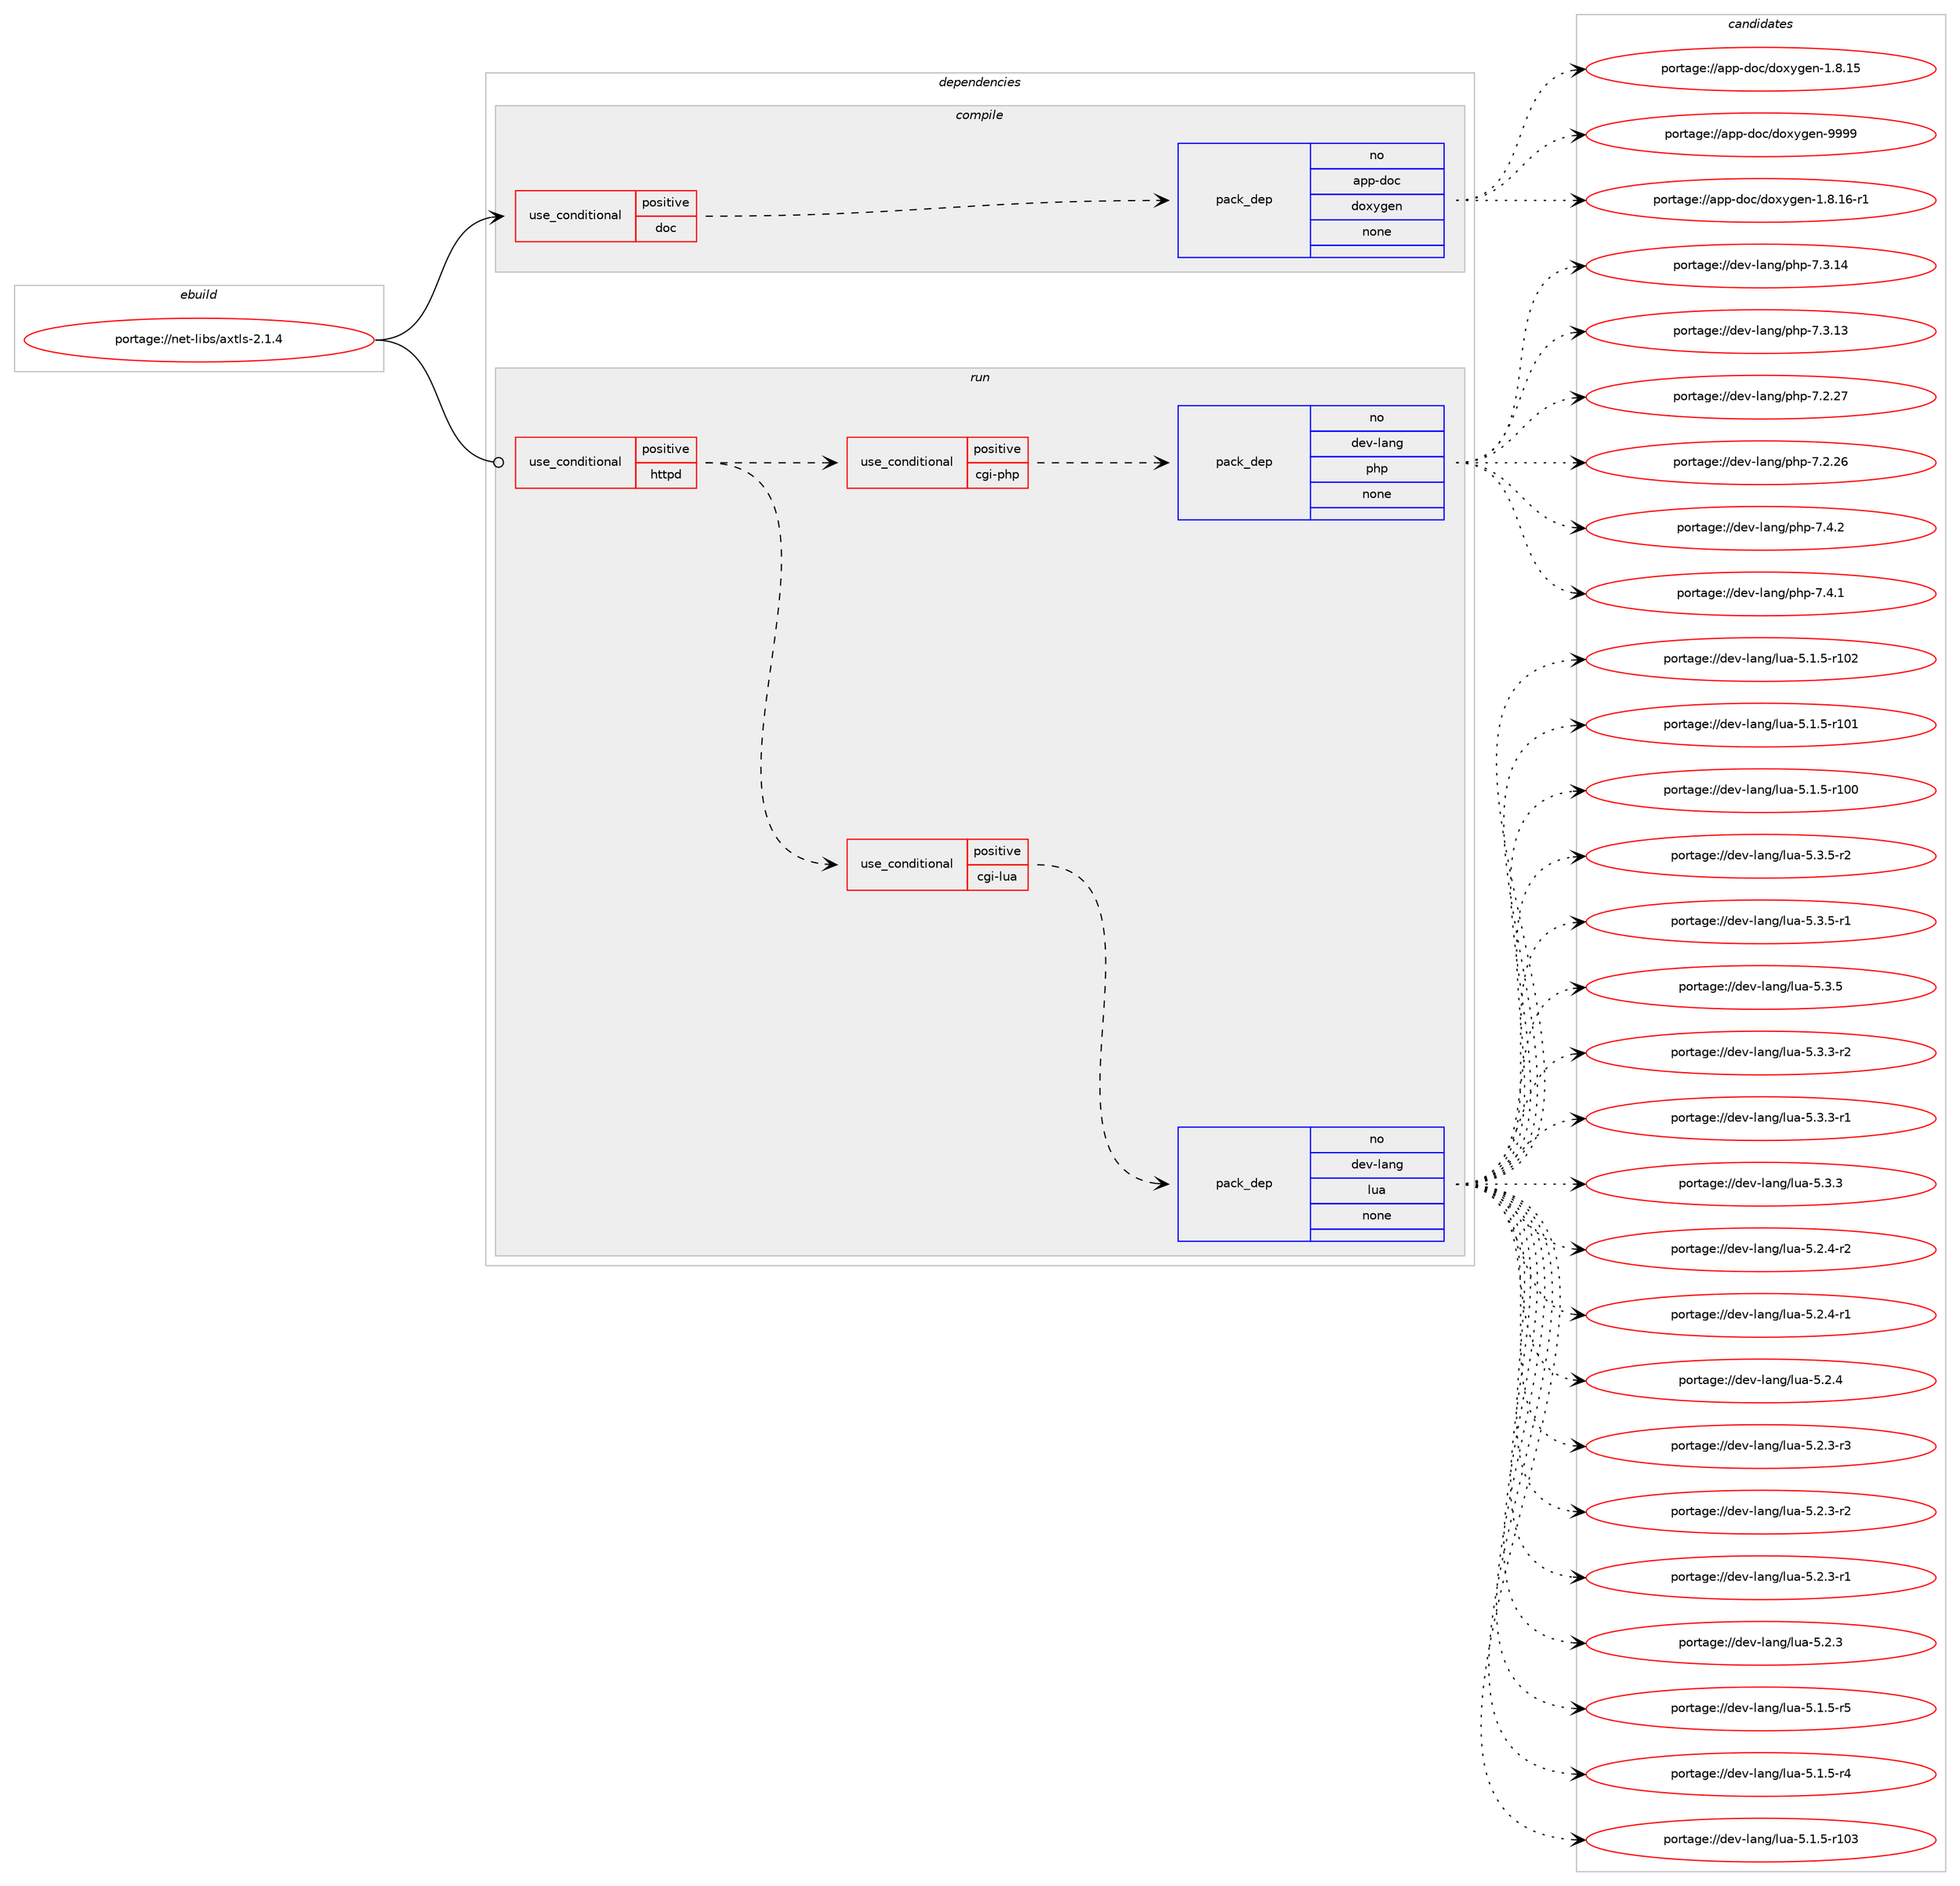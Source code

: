 digraph prolog {

# *************
# Graph options
# *************

newrank=true;
concentrate=true;
compound=true;
graph [rankdir=LR,fontname=Helvetica,fontsize=10,ranksep=1.5];#, ranksep=2.5, nodesep=0.2];
edge  [arrowhead=vee];
node  [fontname=Helvetica,fontsize=10];

# **********
# The ebuild
# **********

subgraph cluster_leftcol {
color=gray;
rank=same;
label=<<i>ebuild</i>>;
id [label="portage://net-libs/axtls-2.1.4", color=red, width=4, href="../net-libs/axtls-2.1.4.svg"];
}

# ****************
# The dependencies
# ****************

subgraph cluster_midcol {
color=gray;
label=<<i>dependencies</i>>;
subgraph cluster_compile {
fillcolor="#eeeeee";
style=filled;
label=<<i>compile</i>>;
subgraph cond30057 {
dependency139385 [label=<<TABLE BORDER="0" CELLBORDER="1" CELLSPACING="0" CELLPADDING="4"><TR><TD ROWSPAN="3" CELLPADDING="10">use_conditional</TD></TR><TR><TD>positive</TD></TR><TR><TD>doc</TD></TR></TABLE>>, shape=none, color=red];
subgraph pack107019 {
dependency139386 [label=<<TABLE BORDER="0" CELLBORDER="1" CELLSPACING="0" CELLPADDING="4" WIDTH="220"><TR><TD ROWSPAN="6" CELLPADDING="30">pack_dep</TD></TR><TR><TD WIDTH="110">no</TD></TR><TR><TD>app-doc</TD></TR><TR><TD>doxygen</TD></TR><TR><TD>none</TD></TR><TR><TD></TD></TR></TABLE>>, shape=none, color=blue];
}
dependency139385:e -> dependency139386:w [weight=20,style="dashed",arrowhead="vee"];
}
id:e -> dependency139385:w [weight=20,style="solid",arrowhead="vee"];
}
subgraph cluster_compileandrun {
fillcolor="#eeeeee";
style=filled;
label=<<i>compile and run</i>>;
}
subgraph cluster_run {
fillcolor="#eeeeee";
style=filled;
label=<<i>run</i>>;
subgraph cond30058 {
dependency139387 [label=<<TABLE BORDER="0" CELLBORDER="1" CELLSPACING="0" CELLPADDING="4"><TR><TD ROWSPAN="3" CELLPADDING="10">use_conditional</TD></TR><TR><TD>positive</TD></TR><TR><TD>httpd</TD></TR></TABLE>>, shape=none, color=red];
subgraph cond30059 {
dependency139388 [label=<<TABLE BORDER="0" CELLBORDER="1" CELLSPACING="0" CELLPADDING="4"><TR><TD ROWSPAN="3" CELLPADDING="10">use_conditional</TD></TR><TR><TD>positive</TD></TR><TR><TD>cgi-lua</TD></TR></TABLE>>, shape=none, color=red];
subgraph pack107020 {
dependency139389 [label=<<TABLE BORDER="0" CELLBORDER="1" CELLSPACING="0" CELLPADDING="4" WIDTH="220"><TR><TD ROWSPAN="6" CELLPADDING="30">pack_dep</TD></TR><TR><TD WIDTH="110">no</TD></TR><TR><TD>dev-lang</TD></TR><TR><TD>lua</TD></TR><TR><TD>none</TD></TR><TR><TD></TD></TR></TABLE>>, shape=none, color=blue];
}
dependency139388:e -> dependency139389:w [weight=20,style="dashed",arrowhead="vee"];
}
dependency139387:e -> dependency139388:w [weight=20,style="dashed",arrowhead="vee"];
subgraph cond30060 {
dependency139390 [label=<<TABLE BORDER="0" CELLBORDER="1" CELLSPACING="0" CELLPADDING="4"><TR><TD ROWSPAN="3" CELLPADDING="10">use_conditional</TD></TR><TR><TD>positive</TD></TR><TR><TD>cgi-php</TD></TR></TABLE>>, shape=none, color=red];
subgraph pack107021 {
dependency139391 [label=<<TABLE BORDER="0" CELLBORDER="1" CELLSPACING="0" CELLPADDING="4" WIDTH="220"><TR><TD ROWSPAN="6" CELLPADDING="30">pack_dep</TD></TR><TR><TD WIDTH="110">no</TD></TR><TR><TD>dev-lang</TD></TR><TR><TD>php</TD></TR><TR><TD>none</TD></TR><TR><TD></TD></TR></TABLE>>, shape=none, color=blue];
}
dependency139390:e -> dependency139391:w [weight=20,style="dashed",arrowhead="vee"];
}
dependency139387:e -> dependency139390:w [weight=20,style="dashed",arrowhead="vee"];
}
id:e -> dependency139387:w [weight=20,style="solid",arrowhead="odot"];
}
}

# **************
# The candidates
# **************

subgraph cluster_choices {
rank=same;
color=gray;
label=<<i>candidates</i>>;

subgraph choice107019 {
color=black;
nodesep=1;
choice971121124510011199471001111201211031011104557575757 [label="portage://app-doc/doxygen-9999", color=red, width=4,href="../app-doc/doxygen-9999.svg"];
choice97112112451001119947100111120121103101110454946564649544511449 [label="portage://app-doc/doxygen-1.8.16-r1", color=red, width=4,href="../app-doc/doxygen-1.8.16-r1.svg"];
choice9711211245100111994710011112012110310111045494656464953 [label="portage://app-doc/doxygen-1.8.15", color=red, width=4,href="../app-doc/doxygen-1.8.15.svg"];
dependency139386:e -> choice971121124510011199471001111201211031011104557575757:w [style=dotted,weight="100"];
dependency139386:e -> choice97112112451001119947100111120121103101110454946564649544511449:w [style=dotted,weight="100"];
dependency139386:e -> choice9711211245100111994710011112012110310111045494656464953:w [style=dotted,weight="100"];
}
subgraph choice107020 {
color=black;
nodesep=1;
choice100101118451089711010347108117974553465146534511450 [label="portage://dev-lang/lua-5.3.5-r2", color=red, width=4,href="../dev-lang/lua-5.3.5-r2.svg"];
choice100101118451089711010347108117974553465146534511449 [label="portage://dev-lang/lua-5.3.5-r1", color=red, width=4,href="../dev-lang/lua-5.3.5-r1.svg"];
choice10010111845108971101034710811797455346514653 [label="portage://dev-lang/lua-5.3.5", color=red, width=4,href="../dev-lang/lua-5.3.5.svg"];
choice100101118451089711010347108117974553465146514511450 [label="portage://dev-lang/lua-5.3.3-r2", color=red, width=4,href="../dev-lang/lua-5.3.3-r2.svg"];
choice100101118451089711010347108117974553465146514511449 [label="portage://dev-lang/lua-5.3.3-r1", color=red, width=4,href="../dev-lang/lua-5.3.3-r1.svg"];
choice10010111845108971101034710811797455346514651 [label="portage://dev-lang/lua-5.3.3", color=red, width=4,href="../dev-lang/lua-5.3.3.svg"];
choice100101118451089711010347108117974553465046524511450 [label="portage://dev-lang/lua-5.2.4-r2", color=red, width=4,href="../dev-lang/lua-5.2.4-r2.svg"];
choice100101118451089711010347108117974553465046524511449 [label="portage://dev-lang/lua-5.2.4-r1", color=red, width=4,href="../dev-lang/lua-5.2.4-r1.svg"];
choice10010111845108971101034710811797455346504652 [label="portage://dev-lang/lua-5.2.4", color=red, width=4,href="../dev-lang/lua-5.2.4.svg"];
choice100101118451089711010347108117974553465046514511451 [label="portage://dev-lang/lua-5.2.3-r3", color=red, width=4,href="../dev-lang/lua-5.2.3-r3.svg"];
choice100101118451089711010347108117974553465046514511450 [label="portage://dev-lang/lua-5.2.3-r2", color=red, width=4,href="../dev-lang/lua-5.2.3-r2.svg"];
choice100101118451089711010347108117974553465046514511449 [label="portage://dev-lang/lua-5.2.3-r1", color=red, width=4,href="../dev-lang/lua-5.2.3-r1.svg"];
choice10010111845108971101034710811797455346504651 [label="portage://dev-lang/lua-5.2.3", color=red, width=4,href="../dev-lang/lua-5.2.3.svg"];
choice100101118451089711010347108117974553464946534511453 [label="portage://dev-lang/lua-5.1.5-r5", color=red, width=4,href="../dev-lang/lua-5.1.5-r5.svg"];
choice100101118451089711010347108117974553464946534511452 [label="portage://dev-lang/lua-5.1.5-r4", color=red, width=4,href="../dev-lang/lua-5.1.5-r4.svg"];
choice1001011184510897110103471081179745534649465345114494851 [label="portage://dev-lang/lua-5.1.5-r103", color=red, width=4,href="../dev-lang/lua-5.1.5-r103.svg"];
choice1001011184510897110103471081179745534649465345114494850 [label="portage://dev-lang/lua-5.1.5-r102", color=red, width=4,href="../dev-lang/lua-5.1.5-r102.svg"];
choice1001011184510897110103471081179745534649465345114494849 [label="portage://dev-lang/lua-5.1.5-r101", color=red, width=4,href="../dev-lang/lua-5.1.5-r101.svg"];
choice1001011184510897110103471081179745534649465345114494848 [label="portage://dev-lang/lua-5.1.5-r100", color=red, width=4,href="../dev-lang/lua-5.1.5-r100.svg"];
dependency139389:e -> choice100101118451089711010347108117974553465146534511450:w [style=dotted,weight="100"];
dependency139389:e -> choice100101118451089711010347108117974553465146534511449:w [style=dotted,weight="100"];
dependency139389:e -> choice10010111845108971101034710811797455346514653:w [style=dotted,weight="100"];
dependency139389:e -> choice100101118451089711010347108117974553465146514511450:w [style=dotted,weight="100"];
dependency139389:e -> choice100101118451089711010347108117974553465146514511449:w [style=dotted,weight="100"];
dependency139389:e -> choice10010111845108971101034710811797455346514651:w [style=dotted,weight="100"];
dependency139389:e -> choice100101118451089711010347108117974553465046524511450:w [style=dotted,weight="100"];
dependency139389:e -> choice100101118451089711010347108117974553465046524511449:w [style=dotted,weight="100"];
dependency139389:e -> choice10010111845108971101034710811797455346504652:w [style=dotted,weight="100"];
dependency139389:e -> choice100101118451089711010347108117974553465046514511451:w [style=dotted,weight="100"];
dependency139389:e -> choice100101118451089711010347108117974553465046514511450:w [style=dotted,weight="100"];
dependency139389:e -> choice100101118451089711010347108117974553465046514511449:w [style=dotted,weight="100"];
dependency139389:e -> choice10010111845108971101034710811797455346504651:w [style=dotted,weight="100"];
dependency139389:e -> choice100101118451089711010347108117974553464946534511453:w [style=dotted,weight="100"];
dependency139389:e -> choice100101118451089711010347108117974553464946534511452:w [style=dotted,weight="100"];
dependency139389:e -> choice1001011184510897110103471081179745534649465345114494851:w [style=dotted,weight="100"];
dependency139389:e -> choice1001011184510897110103471081179745534649465345114494850:w [style=dotted,weight="100"];
dependency139389:e -> choice1001011184510897110103471081179745534649465345114494849:w [style=dotted,weight="100"];
dependency139389:e -> choice1001011184510897110103471081179745534649465345114494848:w [style=dotted,weight="100"];
}
subgraph choice107021 {
color=black;
nodesep=1;
choice100101118451089711010347112104112455546524650 [label="portage://dev-lang/php-7.4.2", color=red, width=4,href="../dev-lang/php-7.4.2.svg"];
choice100101118451089711010347112104112455546524649 [label="portage://dev-lang/php-7.4.1", color=red, width=4,href="../dev-lang/php-7.4.1.svg"];
choice10010111845108971101034711210411245554651464952 [label="portage://dev-lang/php-7.3.14", color=red, width=4,href="../dev-lang/php-7.3.14.svg"];
choice10010111845108971101034711210411245554651464951 [label="portage://dev-lang/php-7.3.13", color=red, width=4,href="../dev-lang/php-7.3.13.svg"];
choice10010111845108971101034711210411245554650465055 [label="portage://dev-lang/php-7.2.27", color=red, width=4,href="../dev-lang/php-7.2.27.svg"];
choice10010111845108971101034711210411245554650465054 [label="portage://dev-lang/php-7.2.26", color=red, width=4,href="../dev-lang/php-7.2.26.svg"];
dependency139391:e -> choice100101118451089711010347112104112455546524650:w [style=dotted,weight="100"];
dependency139391:e -> choice100101118451089711010347112104112455546524649:w [style=dotted,weight="100"];
dependency139391:e -> choice10010111845108971101034711210411245554651464952:w [style=dotted,weight="100"];
dependency139391:e -> choice10010111845108971101034711210411245554651464951:w [style=dotted,weight="100"];
dependency139391:e -> choice10010111845108971101034711210411245554650465055:w [style=dotted,weight="100"];
dependency139391:e -> choice10010111845108971101034711210411245554650465054:w [style=dotted,weight="100"];
}
}

}
